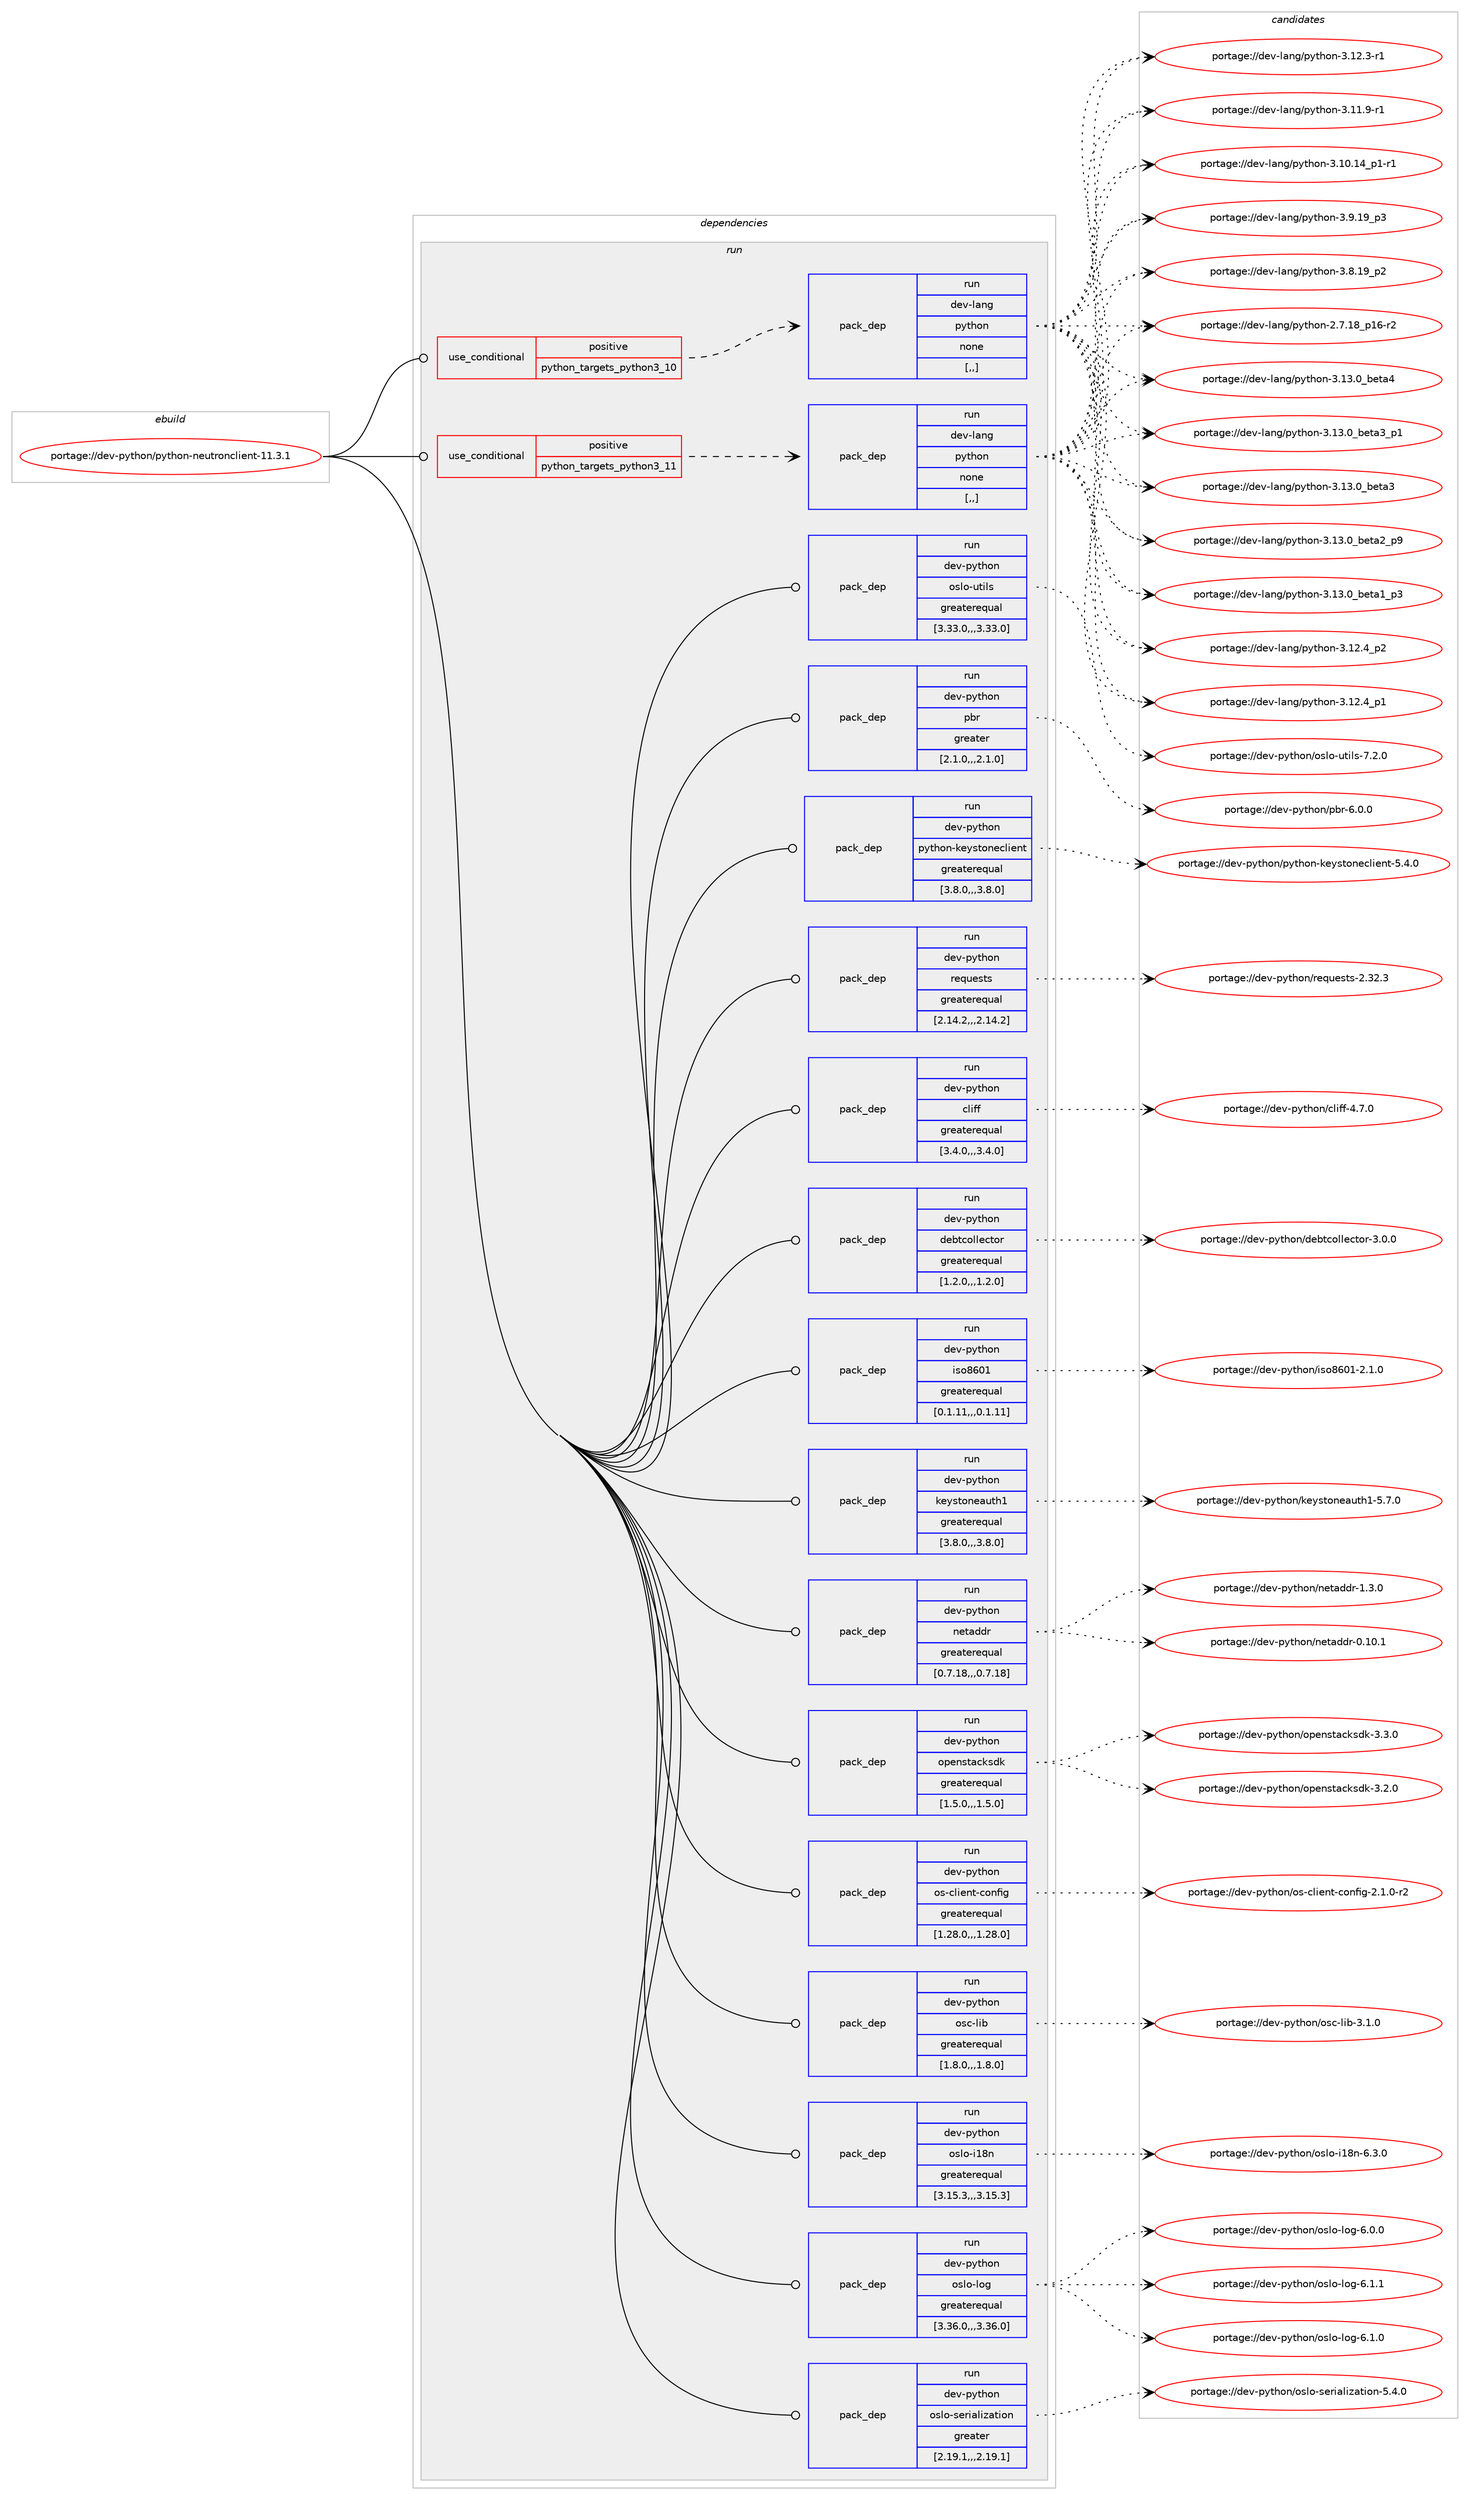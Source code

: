 digraph prolog {

# *************
# Graph options
# *************

newrank=true;
concentrate=true;
compound=true;
graph [rankdir=LR,fontname=Helvetica,fontsize=10,ranksep=1.5];#, ranksep=2.5, nodesep=0.2];
edge  [arrowhead=vee];
node  [fontname=Helvetica,fontsize=10];

# **********
# The ebuild
# **********

subgraph cluster_leftcol {
color=gray;
label=<<i>ebuild</i>>;
id [label="portage://dev-python/python-neutronclient-11.3.1", color=red, width=4, href="../dev-python/python-neutronclient-11.3.1.svg"];
}

# ****************
# The dependencies
# ****************

subgraph cluster_midcol {
color=gray;
label=<<i>dependencies</i>>;
subgraph cluster_compile {
fillcolor="#eeeeee";
style=filled;
label=<<i>compile</i>>;
}
subgraph cluster_compileandrun {
fillcolor="#eeeeee";
style=filled;
label=<<i>compile and run</i>>;
}
subgraph cluster_run {
fillcolor="#eeeeee";
style=filled;
label=<<i>run</i>>;
subgraph cond38419 {
dependency160492 [label=<<TABLE BORDER="0" CELLBORDER="1" CELLSPACING="0" CELLPADDING="4"><TR><TD ROWSPAN="3" CELLPADDING="10">use_conditional</TD></TR><TR><TD>positive</TD></TR><TR><TD>python_targets_python3_10</TD></TR></TABLE>>, shape=none, color=red];
subgraph pack120803 {
dependency160493 [label=<<TABLE BORDER="0" CELLBORDER="1" CELLSPACING="0" CELLPADDING="4" WIDTH="220"><TR><TD ROWSPAN="6" CELLPADDING="30">pack_dep</TD></TR><TR><TD WIDTH="110">run</TD></TR><TR><TD>dev-lang</TD></TR><TR><TD>python</TD></TR><TR><TD>none</TD></TR><TR><TD>[,,]</TD></TR></TABLE>>, shape=none, color=blue];
}
dependency160492:e -> dependency160493:w [weight=20,style="dashed",arrowhead="vee"];
}
id:e -> dependency160492:w [weight=20,style="solid",arrowhead="odot"];
subgraph cond38420 {
dependency160494 [label=<<TABLE BORDER="0" CELLBORDER="1" CELLSPACING="0" CELLPADDING="4"><TR><TD ROWSPAN="3" CELLPADDING="10">use_conditional</TD></TR><TR><TD>positive</TD></TR><TR><TD>python_targets_python3_11</TD></TR></TABLE>>, shape=none, color=red];
subgraph pack120804 {
dependency160495 [label=<<TABLE BORDER="0" CELLBORDER="1" CELLSPACING="0" CELLPADDING="4" WIDTH="220"><TR><TD ROWSPAN="6" CELLPADDING="30">pack_dep</TD></TR><TR><TD WIDTH="110">run</TD></TR><TR><TD>dev-lang</TD></TR><TR><TD>python</TD></TR><TR><TD>none</TD></TR><TR><TD>[,,]</TD></TR></TABLE>>, shape=none, color=blue];
}
dependency160494:e -> dependency160495:w [weight=20,style="dashed",arrowhead="vee"];
}
id:e -> dependency160494:w [weight=20,style="solid",arrowhead="odot"];
subgraph pack120805 {
dependency160496 [label=<<TABLE BORDER="0" CELLBORDER="1" CELLSPACING="0" CELLPADDING="4" WIDTH="220"><TR><TD ROWSPAN="6" CELLPADDING="30">pack_dep</TD></TR><TR><TD WIDTH="110">run</TD></TR><TR><TD>dev-python</TD></TR><TR><TD>cliff</TD></TR><TR><TD>greaterequal</TD></TR><TR><TD>[3.4.0,,,3.4.0]</TD></TR></TABLE>>, shape=none, color=blue];
}
id:e -> dependency160496:w [weight=20,style="solid",arrowhead="odot"];
subgraph pack120806 {
dependency160497 [label=<<TABLE BORDER="0" CELLBORDER="1" CELLSPACING="0" CELLPADDING="4" WIDTH="220"><TR><TD ROWSPAN="6" CELLPADDING="30">pack_dep</TD></TR><TR><TD WIDTH="110">run</TD></TR><TR><TD>dev-python</TD></TR><TR><TD>debtcollector</TD></TR><TR><TD>greaterequal</TD></TR><TR><TD>[1.2.0,,,1.2.0]</TD></TR></TABLE>>, shape=none, color=blue];
}
id:e -> dependency160497:w [weight=20,style="solid",arrowhead="odot"];
subgraph pack120807 {
dependency160498 [label=<<TABLE BORDER="0" CELLBORDER="1" CELLSPACING="0" CELLPADDING="4" WIDTH="220"><TR><TD ROWSPAN="6" CELLPADDING="30">pack_dep</TD></TR><TR><TD WIDTH="110">run</TD></TR><TR><TD>dev-python</TD></TR><TR><TD>iso8601</TD></TR><TR><TD>greaterequal</TD></TR><TR><TD>[0.1.11,,,0.1.11]</TD></TR></TABLE>>, shape=none, color=blue];
}
id:e -> dependency160498:w [weight=20,style="solid",arrowhead="odot"];
subgraph pack120808 {
dependency160499 [label=<<TABLE BORDER="0" CELLBORDER="1" CELLSPACING="0" CELLPADDING="4" WIDTH="220"><TR><TD ROWSPAN="6" CELLPADDING="30">pack_dep</TD></TR><TR><TD WIDTH="110">run</TD></TR><TR><TD>dev-python</TD></TR><TR><TD>keystoneauth1</TD></TR><TR><TD>greaterequal</TD></TR><TR><TD>[3.8.0,,,3.8.0]</TD></TR></TABLE>>, shape=none, color=blue];
}
id:e -> dependency160499:w [weight=20,style="solid",arrowhead="odot"];
subgraph pack120809 {
dependency160500 [label=<<TABLE BORDER="0" CELLBORDER="1" CELLSPACING="0" CELLPADDING="4" WIDTH="220"><TR><TD ROWSPAN="6" CELLPADDING="30">pack_dep</TD></TR><TR><TD WIDTH="110">run</TD></TR><TR><TD>dev-python</TD></TR><TR><TD>netaddr</TD></TR><TR><TD>greaterequal</TD></TR><TR><TD>[0.7.18,,,0.7.18]</TD></TR></TABLE>>, shape=none, color=blue];
}
id:e -> dependency160500:w [weight=20,style="solid",arrowhead="odot"];
subgraph pack120810 {
dependency160501 [label=<<TABLE BORDER="0" CELLBORDER="1" CELLSPACING="0" CELLPADDING="4" WIDTH="220"><TR><TD ROWSPAN="6" CELLPADDING="30">pack_dep</TD></TR><TR><TD WIDTH="110">run</TD></TR><TR><TD>dev-python</TD></TR><TR><TD>openstacksdk</TD></TR><TR><TD>greaterequal</TD></TR><TR><TD>[1.5.0,,,1.5.0]</TD></TR></TABLE>>, shape=none, color=blue];
}
id:e -> dependency160501:w [weight=20,style="solid",arrowhead="odot"];
subgraph pack120811 {
dependency160502 [label=<<TABLE BORDER="0" CELLBORDER="1" CELLSPACING="0" CELLPADDING="4" WIDTH="220"><TR><TD ROWSPAN="6" CELLPADDING="30">pack_dep</TD></TR><TR><TD WIDTH="110">run</TD></TR><TR><TD>dev-python</TD></TR><TR><TD>os-client-config</TD></TR><TR><TD>greaterequal</TD></TR><TR><TD>[1.28.0,,,1.28.0]</TD></TR></TABLE>>, shape=none, color=blue];
}
id:e -> dependency160502:w [weight=20,style="solid",arrowhead="odot"];
subgraph pack120812 {
dependency160503 [label=<<TABLE BORDER="0" CELLBORDER="1" CELLSPACING="0" CELLPADDING="4" WIDTH="220"><TR><TD ROWSPAN="6" CELLPADDING="30">pack_dep</TD></TR><TR><TD WIDTH="110">run</TD></TR><TR><TD>dev-python</TD></TR><TR><TD>osc-lib</TD></TR><TR><TD>greaterequal</TD></TR><TR><TD>[1.8.0,,,1.8.0]</TD></TR></TABLE>>, shape=none, color=blue];
}
id:e -> dependency160503:w [weight=20,style="solid",arrowhead="odot"];
subgraph pack120813 {
dependency160504 [label=<<TABLE BORDER="0" CELLBORDER="1" CELLSPACING="0" CELLPADDING="4" WIDTH="220"><TR><TD ROWSPAN="6" CELLPADDING="30">pack_dep</TD></TR><TR><TD WIDTH="110">run</TD></TR><TR><TD>dev-python</TD></TR><TR><TD>oslo-i18n</TD></TR><TR><TD>greaterequal</TD></TR><TR><TD>[3.15.3,,,3.15.3]</TD></TR></TABLE>>, shape=none, color=blue];
}
id:e -> dependency160504:w [weight=20,style="solid",arrowhead="odot"];
subgraph pack120814 {
dependency160505 [label=<<TABLE BORDER="0" CELLBORDER="1" CELLSPACING="0" CELLPADDING="4" WIDTH="220"><TR><TD ROWSPAN="6" CELLPADDING="30">pack_dep</TD></TR><TR><TD WIDTH="110">run</TD></TR><TR><TD>dev-python</TD></TR><TR><TD>oslo-log</TD></TR><TR><TD>greaterequal</TD></TR><TR><TD>[3.36.0,,,3.36.0]</TD></TR></TABLE>>, shape=none, color=blue];
}
id:e -> dependency160505:w [weight=20,style="solid",arrowhead="odot"];
subgraph pack120815 {
dependency160506 [label=<<TABLE BORDER="0" CELLBORDER="1" CELLSPACING="0" CELLPADDING="4" WIDTH="220"><TR><TD ROWSPAN="6" CELLPADDING="30">pack_dep</TD></TR><TR><TD WIDTH="110">run</TD></TR><TR><TD>dev-python</TD></TR><TR><TD>oslo-serialization</TD></TR><TR><TD>greater</TD></TR><TR><TD>[2.19.1,,,2.19.1]</TD></TR></TABLE>>, shape=none, color=blue];
}
id:e -> dependency160506:w [weight=20,style="solid",arrowhead="odot"];
subgraph pack120816 {
dependency160507 [label=<<TABLE BORDER="0" CELLBORDER="1" CELLSPACING="0" CELLPADDING="4" WIDTH="220"><TR><TD ROWSPAN="6" CELLPADDING="30">pack_dep</TD></TR><TR><TD WIDTH="110">run</TD></TR><TR><TD>dev-python</TD></TR><TR><TD>oslo-utils</TD></TR><TR><TD>greaterequal</TD></TR><TR><TD>[3.33.0,,,3.33.0]</TD></TR></TABLE>>, shape=none, color=blue];
}
id:e -> dependency160507:w [weight=20,style="solid",arrowhead="odot"];
subgraph pack120817 {
dependency160508 [label=<<TABLE BORDER="0" CELLBORDER="1" CELLSPACING="0" CELLPADDING="4" WIDTH="220"><TR><TD ROWSPAN="6" CELLPADDING="30">pack_dep</TD></TR><TR><TD WIDTH="110">run</TD></TR><TR><TD>dev-python</TD></TR><TR><TD>pbr</TD></TR><TR><TD>greater</TD></TR><TR><TD>[2.1.0,,,2.1.0]</TD></TR></TABLE>>, shape=none, color=blue];
}
id:e -> dependency160508:w [weight=20,style="solid",arrowhead="odot"];
subgraph pack120818 {
dependency160509 [label=<<TABLE BORDER="0" CELLBORDER="1" CELLSPACING="0" CELLPADDING="4" WIDTH="220"><TR><TD ROWSPAN="6" CELLPADDING="30">pack_dep</TD></TR><TR><TD WIDTH="110">run</TD></TR><TR><TD>dev-python</TD></TR><TR><TD>python-keystoneclient</TD></TR><TR><TD>greaterequal</TD></TR><TR><TD>[3.8.0,,,3.8.0]</TD></TR></TABLE>>, shape=none, color=blue];
}
id:e -> dependency160509:w [weight=20,style="solid",arrowhead="odot"];
subgraph pack120819 {
dependency160510 [label=<<TABLE BORDER="0" CELLBORDER="1" CELLSPACING="0" CELLPADDING="4" WIDTH="220"><TR><TD ROWSPAN="6" CELLPADDING="30">pack_dep</TD></TR><TR><TD WIDTH="110">run</TD></TR><TR><TD>dev-python</TD></TR><TR><TD>requests</TD></TR><TR><TD>greaterequal</TD></TR><TR><TD>[2.14.2,,,2.14.2]</TD></TR></TABLE>>, shape=none, color=blue];
}
id:e -> dependency160510:w [weight=20,style="solid",arrowhead="odot"];
}
}

# **************
# The candidates
# **************

subgraph cluster_choices {
rank=same;
color=gray;
label=<<i>candidates</i>>;

subgraph choice120803 {
color=black;
nodesep=1;
choice1001011184510897110103471121211161041111104551464951464895981011169752 [label="portage://dev-lang/python-3.13.0_beta4", color=red, width=4,href="../dev-lang/python-3.13.0_beta4.svg"];
choice10010111845108971101034711212111610411111045514649514648959810111697519511249 [label="portage://dev-lang/python-3.13.0_beta3_p1", color=red, width=4,href="../dev-lang/python-3.13.0_beta3_p1.svg"];
choice1001011184510897110103471121211161041111104551464951464895981011169751 [label="portage://dev-lang/python-3.13.0_beta3", color=red, width=4,href="../dev-lang/python-3.13.0_beta3.svg"];
choice10010111845108971101034711212111610411111045514649514648959810111697509511257 [label="portage://dev-lang/python-3.13.0_beta2_p9", color=red, width=4,href="../dev-lang/python-3.13.0_beta2_p9.svg"];
choice10010111845108971101034711212111610411111045514649514648959810111697499511251 [label="portage://dev-lang/python-3.13.0_beta1_p3", color=red, width=4,href="../dev-lang/python-3.13.0_beta1_p3.svg"];
choice100101118451089711010347112121116104111110455146495046529511250 [label="portage://dev-lang/python-3.12.4_p2", color=red, width=4,href="../dev-lang/python-3.12.4_p2.svg"];
choice100101118451089711010347112121116104111110455146495046529511249 [label="portage://dev-lang/python-3.12.4_p1", color=red, width=4,href="../dev-lang/python-3.12.4_p1.svg"];
choice100101118451089711010347112121116104111110455146495046514511449 [label="portage://dev-lang/python-3.12.3-r1", color=red, width=4,href="../dev-lang/python-3.12.3-r1.svg"];
choice100101118451089711010347112121116104111110455146494946574511449 [label="portage://dev-lang/python-3.11.9-r1", color=red, width=4,href="../dev-lang/python-3.11.9-r1.svg"];
choice100101118451089711010347112121116104111110455146494846495295112494511449 [label="portage://dev-lang/python-3.10.14_p1-r1", color=red, width=4,href="../dev-lang/python-3.10.14_p1-r1.svg"];
choice100101118451089711010347112121116104111110455146574649579511251 [label="portage://dev-lang/python-3.9.19_p3", color=red, width=4,href="../dev-lang/python-3.9.19_p3.svg"];
choice100101118451089711010347112121116104111110455146564649579511250 [label="portage://dev-lang/python-3.8.19_p2", color=red, width=4,href="../dev-lang/python-3.8.19_p2.svg"];
choice100101118451089711010347112121116104111110455046554649569511249544511450 [label="portage://dev-lang/python-2.7.18_p16-r2", color=red, width=4,href="../dev-lang/python-2.7.18_p16-r2.svg"];
dependency160493:e -> choice1001011184510897110103471121211161041111104551464951464895981011169752:w [style=dotted,weight="100"];
dependency160493:e -> choice10010111845108971101034711212111610411111045514649514648959810111697519511249:w [style=dotted,weight="100"];
dependency160493:e -> choice1001011184510897110103471121211161041111104551464951464895981011169751:w [style=dotted,weight="100"];
dependency160493:e -> choice10010111845108971101034711212111610411111045514649514648959810111697509511257:w [style=dotted,weight="100"];
dependency160493:e -> choice10010111845108971101034711212111610411111045514649514648959810111697499511251:w [style=dotted,weight="100"];
dependency160493:e -> choice100101118451089711010347112121116104111110455146495046529511250:w [style=dotted,weight="100"];
dependency160493:e -> choice100101118451089711010347112121116104111110455146495046529511249:w [style=dotted,weight="100"];
dependency160493:e -> choice100101118451089711010347112121116104111110455146495046514511449:w [style=dotted,weight="100"];
dependency160493:e -> choice100101118451089711010347112121116104111110455146494946574511449:w [style=dotted,weight="100"];
dependency160493:e -> choice100101118451089711010347112121116104111110455146494846495295112494511449:w [style=dotted,weight="100"];
dependency160493:e -> choice100101118451089711010347112121116104111110455146574649579511251:w [style=dotted,weight="100"];
dependency160493:e -> choice100101118451089711010347112121116104111110455146564649579511250:w [style=dotted,weight="100"];
dependency160493:e -> choice100101118451089711010347112121116104111110455046554649569511249544511450:w [style=dotted,weight="100"];
}
subgraph choice120804 {
color=black;
nodesep=1;
choice1001011184510897110103471121211161041111104551464951464895981011169752 [label="portage://dev-lang/python-3.13.0_beta4", color=red, width=4,href="../dev-lang/python-3.13.0_beta4.svg"];
choice10010111845108971101034711212111610411111045514649514648959810111697519511249 [label="portage://dev-lang/python-3.13.0_beta3_p1", color=red, width=4,href="../dev-lang/python-3.13.0_beta3_p1.svg"];
choice1001011184510897110103471121211161041111104551464951464895981011169751 [label="portage://dev-lang/python-3.13.0_beta3", color=red, width=4,href="../dev-lang/python-3.13.0_beta3.svg"];
choice10010111845108971101034711212111610411111045514649514648959810111697509511257 [label="portage://dev-lang/python-3.13.0_beta2_p9", color=red, width=4,href="../dev-lang/python-3.13.0_beta2_p9.svg"];
choice10010111845108971101034711212111610411111045514649514648959810111697499511251 [label="portage://dev-lang/python-3.13.0_beta1_p3", color=red, width=4,href="../dev-lang/python-3.13.0_beta1_p3.svg"];
choice100101118451089711010347112121116104111110455146495046529511250 [label="portage://dev-lang/python-3.12.4_p2", color=red, width=4,href="../dev-lang/python-3.12.4_p2.svg"];
choice100101118451089711010347112121116104111110455146495046529511249 [label="portage://dev-lang/python-3.12.4_p1", color=red, width=4,href="../dev-lang/python-3.12.4_p1.svg"];
choice100101118451089711010347112121116104111110455146495046514511449 [label="portage://dev-lang/python-3.12.3-r1", color=red, width=4,href="../dev-lang/python-3.12.3-r1.svg"];
choice100101118451089711010347112121116104111110455146494946574511449 [label="portage://dev-lang/python-3.11.9-r1", color=red, width=4,href="../dev-lang/python-3.11.9-r1.svg"];
choice100101118451089711010347112121116104111110455146494846495295112494511449 [label="portage://dev-lang/python-3.10.14_p1-r1", color=red, width=4,href="../dev-lang/python-3.10.14_p1-r1.svg"];
choice100101118451089711010347112121116104111110455146574649579511251 [label="portage://dev-lang/python-3.9.19_p3", color=red, width=4,href="../dev-lang/python-3.9.19_p3.svg"];
choice100101118451089711010347112121116104111110455146564649579511250 [label="portage://dev-lang/python-3.8.19_p2", color=red, width=4,href="../dev-lang/python-3.8.19_p2.svg"];
choice100101118451089711010347112121116104111110455046554649569511249544511450 [label="portage://dev-lang/python-2.7.18_p16-r2", color=red, width=4,href="../dev-lang/python-2.7.18_p16-r2.svg"];
dependency160495:e -> choice1001011184510897110103471121211161041111104551464951464895981011169752:w [style=dotted,weight="100"];
dependency160495:e -> choice10010111845108971101034711212111610411111045514649514648959810111697519511249:w [style=dotted,weight="100"];
dependency160495:e -> choice1001011184510897110103471121211161041111104551464951464895981011169751:w [style=dotted,weight="100"];
dependency160495:e -> choice10010111845108971101034711212111610411111045514649514648959810111697509511257:w [style=dotted,weight="100"];
dependency160495:e -> choice10010111845108971101034711212111610411111045514649514648959810111697499511251:w [style=dotted,weight="100"];
dependency160495:e -> choice100101118451089711010347112121116104111110455146495046529511250:w [style=dotted,weight="100"];
dependency160495:e -> choice100101118451089711010347112121116104111110455146495046529511249:w [style=dotted,weight="100"];
dependency160495:e -> choice100101118451089711010347112121116104111110455146495046514511449:w [style=dotted,weight="100"];
dependency160495:e -> choice100101118451089711010347112121116104111110455146494946574511449:w [style=dotted,weight="100"];
dependency160495:e -> choice100101118451089711010347112121116104111110455146494846495295112494511449:w [style=dotted,weight="100"];
dependency160495:e -> choice100101118451089711010347112121116104111110455146574649579511251:w [style=dotted,weight="100"];
dependency160495:e -> choice100101118451089711010347112121116104111110455146564649579511250:w [style=dotted,weight="100"];
dependency160495:e -> choice100101118451089711010347112121116104111110455046554649569511249544511450:w [style=dotted,weight="100"];
}
subgraph choice120805 {
color=black;
nodesep=1;
choice100101118451121211161041111104799108105102102455246554648 [label="portage://dev-python/cliff-4.7.0", color=red, width=4,href="../dev-python/cliff-4.7.0.svg"];
dependency160496:e -> choice100101118451121211161041111104799108105102102455246554648:w [style=dotted,weight="100"];
}
subgraph choice120806 {
color=black;
nodesep=1;
choice1001011184511212111610411111047100101981169911110810810199116111114455146484648 [label="portage://dev-python/debtcollector-3.0.0", color=red, width=4,href="../dev-python/debtcollector-3.0.0.svg"];
dependency160497:e -> choice1001011184511212111610411111047100101981169911110810810199116111114455146484648:w [style=dotted,weight="100"];
}
subgraph choice120807 {
color=black;
nodesep=1;
choice100101118451121211161041111104710511511156544849455046494648 [label="portage://dev-python/iso8601-2.1.0", color=red, width=4,href="../dev-python/iso8601-2.1.0.svg"];
dependency160498:e -> choice100101118451121211161041111104710511511156544849455046494648:w [style=dotted,weight="100"];
}
subgraph choice120808 {
color=black;
nodesep=1;
choice10010111845112121116104111110471071011211151161111101019711711610449455346554648 [label="portage://dev-python/keystoneauth1-5.7.0", color=red, width=4,href="../dev-python/keystoneauth1-5.7.0.svg"];
dependency160499:e -> choice10010111845112121116104111110471071011211151161111101019711711610449455346554648:w [style=dotted,weight="100"];
}
subgraph choice120809 {
color=black;
nodesep=1;
choice100101118451121211161041111104711010111697100100114454946514648 [label="portage://dev-python/netaddr-1.3.0", color=red, width=4,href="../dev-python/netaddr-1.3.0.svg"];
choice10010111845112121116104111110471101011169710010011445484649484649 [label="portage://dev-python/netaddr-0.10.1", color=red, width=4,href="../dev-python/netaddr-0.10.1.svg"];
dependency160500:e -> choice100101118451121211161041111104711010111697100100114454946514648:w [style=dotted,weight="100"];
dependency160500:e -> choice10010111845112121116104111110471101011169710010011445484649484649:w [style=dotted,weight="100"];
}
subgraph choice120810 {
color=black;
nodesep=1;
choice10010111845112121116104111110471111121011101151169799107115100107455146514648 [label="portage://dev-python/openstacksdk-3.3.0", color=red, width=4,href="../dev-python/openstacksdk-3.3.0.svg"];
choice10010111845112121116104111110471111121011101151169799107115100107455146504648 [label="portage://dev-python/openstacksdk-3.2.0", color=red, width=4,href="../dev-python/openstacksdk-3.2.0.svg"];
dependency160501:e -> choice10010111845112121116104111110471111121011101151169799107115100107455146514648:w [style=dotted,weight="100"];
dependency160501:e -> choice10010111845112121116104111110471111121011101151169799107115100107455146504648:w [style=dotted,weight="100"];
}
subgraph choice120811 {
color=black;
nodesep=1;
choice1001011184511212111610411111047111115459910810510111011645991111101021051034550464946484511450 [label="portage://dev-python/os-client-config-2.1.0-r2", color=red, width=4,href="../dev-python/os-client-config-2.1.0-r2.svg"];
dependency160502:e -> choice1001011184511212111610411111047111115459910810510111011645991111101021051034550464946484511450:w [style=dotted,weight="100"];
}
subgraph choice120812 {
color=black;
nodesep=1;
choice1001011184511212111610411111047111115994510810598455146494648 [label="portage://dev-python/osc-lib-3.1.0", color=red, width=4,href="../dev-python/osc-lib-3.1.0.svg"];
dependency160503:e -> choice1001011184511212111610411111047111115994510810598455146494648:w [style=dotted,weight="100"];
}
subgraph choice120813 {
color=black;
nodesep=1;
choice1001011184511212111610411111047111115108111451054956110455446514648 [label="portage://dev-python/oslo-i18n-6.3.0", color=red, width=4,href="../dev-python/oslo-i18n-6.3.0.svg"];
dependency160504:e -> choice1001011184511212111610411111047111115108111451054956110455446514648:w [style=dotted,weight="100"];
}
subgraph choice120814 {
color=black;
nodesep=1;
choice100101118451121211161041111104711111510811145108111103455446494649 [label="portage://dev-python/oslo-log-6.1.1", color=red, width=4,href="../dev-python/oslo-log-6.1.1.svg"];
choice100101118451121211161041111104711111510811145108111103455446494648 [label="portage://dev-python/oslo-log-6.1.0", color=red, width=4,href="../dev-python/oslo-log-6.1.0.svg"];
choice100101118451121211161041111104711111510811145108111103455446484648 [label="portage://dev-python/oslo-log-6.0.0", color=red, width=4,href="../dev-python/oslo-log-6.0.0.svg"];
dependency160505:e -> choice100101118451121211161041111104711111510811145108111103455446494649:w [style=dotted,weight="100"];
dependency160505:e -> choice100101118451121211161041111104711111510811145108111103455446494648:w [style=dotted,weight="100"];
dependency160505:e -> choice100101118451121211161041111104711111510811145108111103455446484648:w [style=dotted,weight="100"];
}
subgraph choice120815 {
color=black;
nodesep=1;
choice1001011184511212111610411111047111115108111451151011141059710810512297116105111110455346524648 [label="portage://dev-python/oslo-serialization-5.4.0", color=red, width=4,href="../dev-python/oslo-serialization-5.4.0.svg"];
dependency160506:e -> choice1001011184511212111610411111047111115108111451151011141059710810512297116105111110455346524648:w [style=dotted,weight="100"];
}
subgraph choice120816 {
color=black;
nodesep=1;
choice100101118451121211161041111104711111510811145117116105108115455546504648 [label="portage://dev-python/oslo-utils-7.2.0", color=red, width=4,href="../dev-python/oslo-utils-7.2.0.svg"];
dependency160507:e -> choice100101118451121211161041111104711111510811145117116105108115455546504648:w [style=dotted,weight="100"];
}
subgraph choice120817 {
color=black;
nodesep=1;
choice100101118451121211161041111104711298114455446484648 [label="portage://dev-python/pbr-6.0.0", color=red, width=4,href="../dev-python/pbr-6.0.0.svg"];
dependency160508:e -> choice100101118451121211161041111104711298114455446484648:w [style=dotted,weight="100"];
}
subgraph choice120818 {
color=black;
nodesep=1;
choice10010111845112121116104111110471121211161041111104510710112111511611111010199108105101110116455346524648 [label="portage://dev-python/python-keystoneclient-5.4.0", color=red, width=4,href="../dev-python/python-keystoneclient-5.4.0.svg"];
dependency160509:e -> choice10010111845112121116104111110471121211161041111104510710112111511611111010199108105101110116455346524648:w [style=dotted,weight="100"];
}
subgraph choice120819 {
color=black;
nodesep=1;
choice100101118451121211161041111104711410111311710111511611545504651504651 [label="portage://dev-python/requests-2.32.3", color=red, width=4,href="../dev-python/requests-2.32.3.svg"];
dependency160510:e -> choice100101118451121211161041111104711410111311710111511611545504651504651:w [style=dotted,weight="100"];
}
}

}
